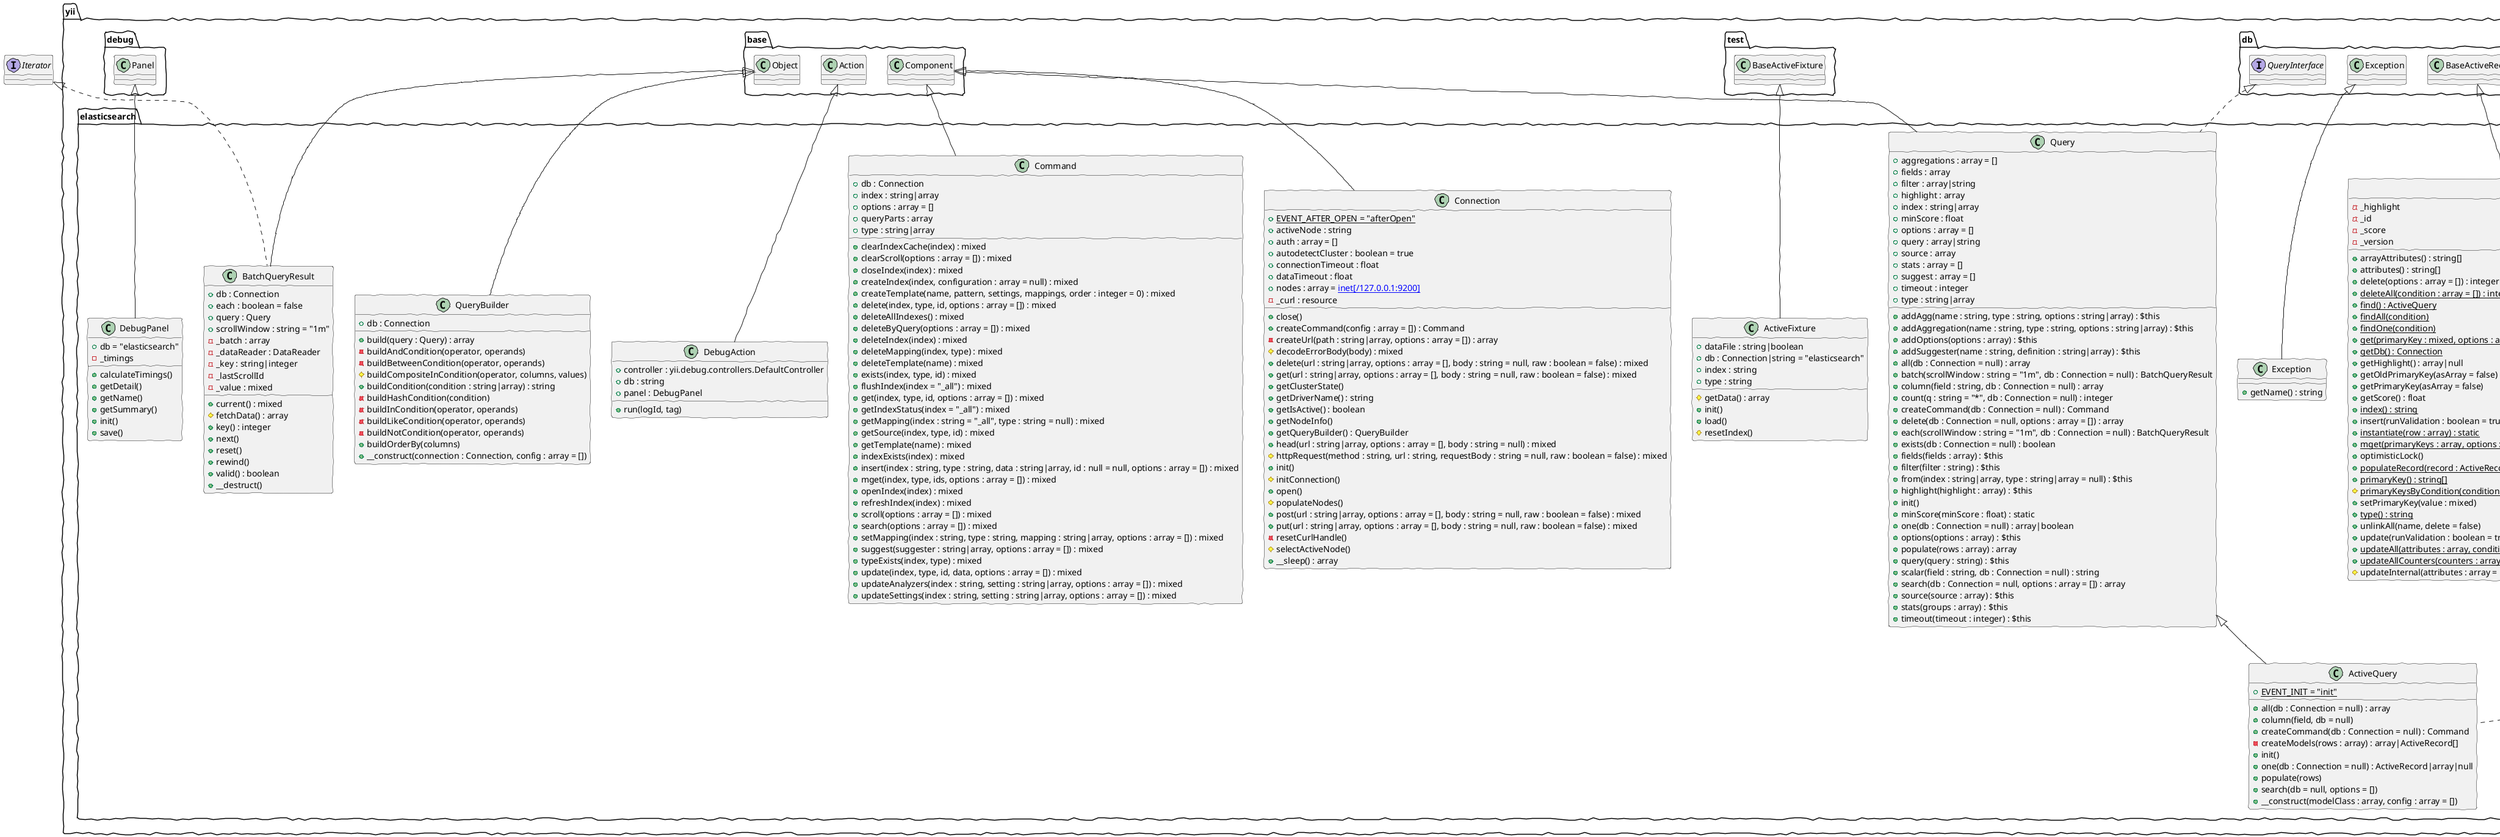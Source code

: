 @startuml
skinparam handwritten true
class yii.elasticsearch.ActiveFixture {
    +dataFile : string|boolean
    +db : Connection|string = "elasticsearch"
    +index : string
    +type : string
    #getData() : array
    +init()
    +load()
    #resetIndex()
}
class yii.elasticsearch.ActiveFixture extends yii.test.BaseActiveFixture
class yii.elasticsearch.ActiveQuery {
    +{static}EVENT_INIT = "init"
    +all(db : Connection = null) : array
    +column(field, db = null)
    +createCommand(db : Connection = null) : Command
    -createModels(rows : array) : array|ActiveRecord[]
    +init()
    +one(db : Connection = null) : ActiveRecord|array|null
    +populate(rows)
    +search(db = null, options = [])
    +__construct(modelClass : array, config : array = [])
}
class yii.elasticsearch.ActiveQuery extends yii.elasticsearch.Query
class yii.elasticsearch.ActiveQuery implements yii.db.ActiveQueryInterface
class yii.elasticsearch.ActiveRecord {
    -_highlight
    -_id
    -_score
    -_version
    +arrayAttributes() : string[]
    +attributes() : string[]
    +delete(options : array = []) : integer|boolean
    +{static}deleteAll(condition : array = []) : integer
    +{static}find() : ActiveQuery
    +{static}findAll(condition)
    +{static}findOne(condition)
    +{static}get(primaryKey : mixed, options : array = []) : static|null
    +{static}getDb() : Connection
    +getHighlight() : array|null
    +getOldPrimaryKey(asArray = false)
    +getPrimaryKey(asArray = false)
    +getScore() : float
    +{static}index() : string
    +insert(runValidation : boolean = true, attributes : array = null, options : array = ["create"]) : boolean
    +{static}instantiate(row : array) : static
    +{static}mget(primaryKeys : array, options : array = []) : array
    +optimisticLock()
    +{static}populateRecord(record : ActiveRecord, row : array)
    +{static}primaryKey() : string[]
    #{static}primaryKeysByCondition(condition : array) : array
    +setPrimaryKey(value : mixed)
    +{static}type() : string
    +unlinkAll(name, delete = false)
    +update(runValidation : boolean = true, attributeNames : array = null, options : array = []) : integer|boolean
    +{static}updateAll(attributes : array, condition : array = []) : integer
    +{static}updateAllCounters(counters : array, condition : string|array = []) : integer
    #updateInternal(attributes : array = null, options : array = []) : integer|boolean
}
class yii.elasticsearch.ActiveRecord extends yii.db.BaseActiveRecord
class yii.elasticsearch.BatchQueryResult {
    +db : Connection
    +each : boolean = false
    +query : Query
    +scrollWindow : string = "1m"
    -_batch : array
    -_dataReader : DataReader
    -_key : string|integer
    -_lastScrollId
    -_value : mixed
    +current() : mixed
    #fetchData() : array
    +key() : integer
    +next()
    +reset()
    +rewind()
    +valid() : boolean
    +__destruct()
}
class yii.elasticsearch.BatchQueryResult extends yii.base.Object
class yii.elasticsearch.BatchQueryResult implements Iterator
class yii.elasticsearch.Command {
    +db : Connection
    +index : string|array
    +options : array = []
    +queryParts : array
    +type : string|array
    +clearIndexCache(index) : mixed
    +clearScroll(options : array = []) : mixed
    +closeIndex(index) : mixed
    +createIndex(index, configuration : array = null) : mixed
    +createTemplate(name, pattern, settings, mappings, order : integer = 0) : mixed
    +delete(index, type, id, options : array = []) : mixed
    +deleteAllIndexes() : mixed
    +deleteByQuery(options : array = []) : mixed
    +deleteIndex(index) : mixed
    +deleteMapping(index, type) : mixed
    +deleteTemplate(name) : mixed
    +exists(index, type, id) : mixed
    +flushIndex(index = "_all") : mixed
    +get(index, type, id, options : array = []) : mixed
    +getIndexStatus(index = "_all") : mixed
    +getMapping(index : string = "_all", type : string = null) : mixed
    +getSource(index, type, id) : mixed
    +getTemplate(name) : mixed
    +indexExists(index) : mixed
    +insert(index : string, type : string, data : string|array, id : null = null, options : array = []) : mixed
    +mget(index, type, ids, options : array = []) : mixed
    +openIndex(index) : mixed
    +refreshIndex(index) : mixed
    +scroll(options : array = []) : mixed
    +search(options : array = []) : mixed
    +setMapping(index : string, type : string, mapping : string|array, options : array = []) : mixed
    +suggest(suggester : string|array, options : array = []) : mixed
    +typeExists(index, type) : mixed
    +update(index, type, id, data, options : array = []) : mixed
    +updateAnalyzers(index : string, setting : string|array, options : array = []) : mixed
    +updateSettings(index : string, setting : string|array, options : array = []) : mixed
}
class yii.elasticsearch.Command extends yii.base.Component
class yii.elasticsearch.Connection {
    +{static}EVENT_AFTER_OPEN = "afterOpen"
    +activeNode : string
    +auth : array = []
    +autodetectCluster : boolean = true
    +connectionTimeout : float
    +dataTimeout : float
    +nodes : array = [["inet[/127.0.0.1:9200]"]]
    -_curl : resource
    +close()
    +createCommand(config : array = []) : Command
    -createUrl(path : string|array, options : array = []) : array
    #decodeErrorBody(body) : mixed
    +delete(url : string|array, options : array = [], body : string = null, raw : boolean = false) : mixed
    +get(url : string|array, options : array = [], body : string = null, raw : boolean = false) : mixed
    +getClusterState()
    +getDriverName() : string
    +getIsActive() : boolean
    +getNodeInfo()
    +getQueryBuilder() : QueryBuilder
    +head(url : string|array, options : array = [], body : string = null) : mixed
    #httpRequest(method : string, url : string, requestBody : string = null, raw : boolean = false) : mixed
    +init()
    #initConnection()
    +open()
    #populateNodes()
    +post(url : string|array, options : array = [], body : string = null, raw : boolean = false) : mixed
    +put(url : string|array, options : array = [], body : string = null, raw : boolean = false) : mixed
    -resetCurlHandle()
    #selectActiveNode()
    +__sleep() : array
}
class yii.elasticsearch.Connection extends yii.base.Component
class yii.elasticsearch.DebugAction {
    +controller : yii.debug.controllers.DefaultController
    +db : string
    +panel : DebugPanel
    +run(logId, tag)
}
class yii.elasticsearch.DebugAction extends yii.base.Action
class yii.elasticsearch.DebugPanel {
    +db = "elasticsearch"
    -_timings
    +calculateTimings()
    +getDetail()
    +getName()
    +getSummary()
    +init()
    +save()
}
class yii.elasticsearch.DebugPanel extends yii.debug.Panel
class yii.elasticsearch.Exception {
    +getName() : string
}
class yii.elasticsearch.Exception extends yii.db.Exception
class yii.elasticsearch.Query {
    +aggregations : array = []
    +fields : array
    +filter : array|string
    +highlight : array
    +index : string|array
    +minScore : float
    +options : array = []
    +query : array|string
    +source : array
    +stats : array = []
    +suggest : array = []
    +timeout : integer
    +type : string|array
    +addAgg(name : string, type : string, options : string|array) : $this
    +addAggregation(name : string, type : string, options : string|array) : $this
    +addOptions(options : array) : $this
    +addSuggester(name : string, definition : string|array) : $this
    +all(db : Connection = null) : array
    +batch(scrollWindow : string = "1m", db : Connection = null) : BatchQueryResult
    +column(field : string, db : Connection = null) : array
    +count(q : string = "*", db : Connection = null) : integer
    +createCommand(db : Connection = null) : Command
    +delete(db : Connection = null, options : array = []) : array
    +each(scrollWindow : string = "1m", db : Connection = null) : BatchQueryResult
    +exists(db : Connection = null) : boolean
    +fields(fields : array) : $this
    +filter(filter : string) : $this
    +from(index : string|array, type : string|array = null) : $this
    +highlight(highlight : array) : $this
    +init()
    +minScore(minScore : float) : static
    +one(db : Connection = null) : array|boolean
    +options(options : array) : $this
    +populate(rows : array) : array
    +query(query : string) : $this
    +scalar(field : string, db : Connection = null) : string
    +search(db : Connection = null, options : array = []) : array
    +source(source : array) : $this
    +stats(groups : array) : $this
    +timeout(timeout : integer) : $this
}
class yii.elasticsearch.Query extends yii.base.Component
class yii.elasticsearch.Query implements yii.db.QueryInterface
class yii.elasticsearch.QueryBuilder {
    +db : Connection
    +build(query : Query) : array
    -buildAndCondition(operator, operands)
    -buildBetweenCondition(operator, operands)
    #buildCompositeInCondition(operator, columns, values)
    +buildCondition(condition : string|array) : string
    -buildHashCondition(condition)
    -buildInCondition(operator, operands)
    -buildLikeCondition(operator, operands)
    -buildNotCondition(operator, operands)
    +buildOrderBy(columns)
    +__construct(connection : Connection, config : array = [])
}
class yii.elasticsearch.QueryBuilder extends yii.base.Object
@enduml
